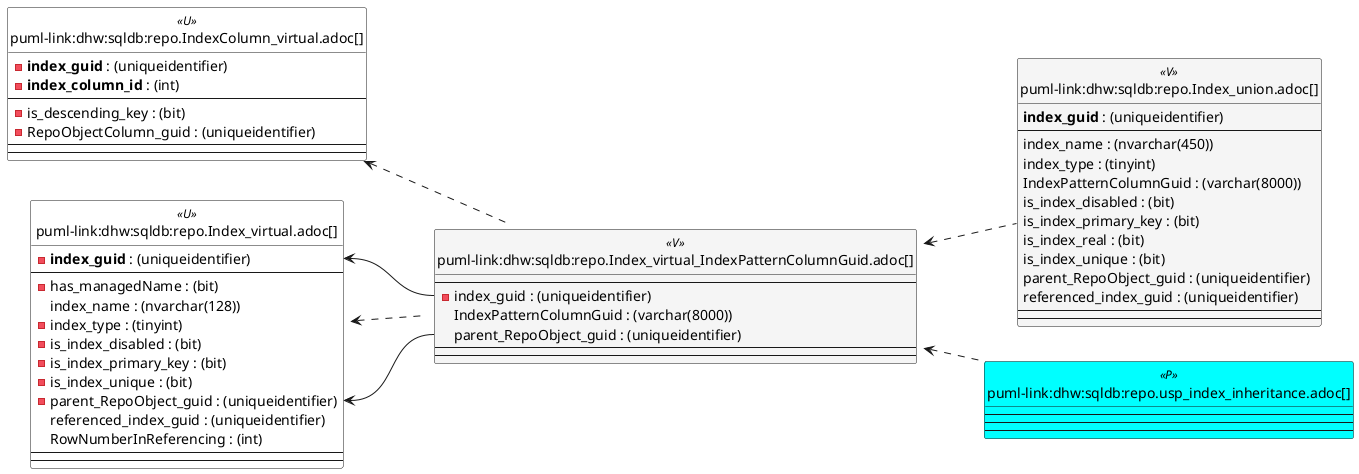 @startuml
left to right direction
'top to bottom direction
hide circle
'avoide "." issues:
set namespaceSeparator none


skinparam class {
  BackgroundColor White
  BackgroundColor<<FN>> Yellow
  BackgroundColor<<FS>> Yellow
  BackgroundColor<<FT>> LightGray
  BackgroundColor<<IF>> Yellow
  BackgroundColor<<IS>> Yellow
  BackgroundColor<<P>> Aqua
  BackgroundColor<<PC>> Aqua
  BackgroundColor<<SN>> Yellow
  BackgroundColor<<SO>> SlateBlue
  BackgroundColor<<TF>> LightGray
  BackgroundColor<<TR>> Tomato
  BackgroundColor<<U>> White
  BackgroundColor<<V>> WhiteSmoke
  BackgroundColor<<X>> Aqua
  BackgroundColor<<external>> AliceBlue
}


entity "puml-link:dhw:sqldb:repo.Index_union.adoc[]" as repo.Index_union << V >> {
  **index_guid** : (uniqueidentifier)
  --
  index_name : (nvarchar(450))
  index_type : (tinyint)
  IndexPatternColumnGuid : (varchar(8000))
  is_index_disabled : (bit)
  is_index_primary_key : (bit)
  is_index_real : (bit)
  is_index_unique : (bit)
  parent_RepoObject_guid : (uniqueidentifier)
  referenced_index_guid : (uniqueidentifier)
  --
  --
}

entity "puml-link:dhw:sqldb:repo.Index_virtual.adoc[]" as repo.Index_virtual << U >> {
  - **index_guid** : (uniqueidentifier)
  --
  - has_managedName : (bit)
  index_name : (nvarchar(128))
  - index_type : (tinyint)
  - is_index_disabled : (bit)
  - is_index_primary_key : (bit)
  - is_index_unique : (bit)
  - parent_RepoObject_guid : (uniqueidentifier)
  referenced_index_guid : (uniqueidentifier)
  RowNumberInReferencing : (int)
  --
  --
}

entity "puml-link:dhw:sqldb:repo.Index_virtual_IndexPatternColumnGuid.adoc[]" as repo.Index_virtual_IndexPatternColumnGuid << V >> {
  --
  - index_guid : (uniqueidentifier)
  IndexPatternColumnGuid : (varchar(8000))
  parent_RepoObject_guid : (uniqueidentifier)
  --
  --
}

entity "puml-link:dhw:sqldb:repo.IndexColumn_virtual.adoc[]" as repo.IndexColumn_virtual << U >> {
  - **index_guid** : (uniqueidentifier)
  - **index_column_id** : (int)
  --
  - is_descending_key : (bit)
  - RepoObjectColumn_guid : (uniqueidentifier)
  --
  --
}

entity "puml-link:dhw:sqldb:repo.usp_index_inheritance.adoc[]" as repo.usp_index_inheritance << P >> {
  --
  --
  --
}

repo.Index_virtual <.. repo.Index_virtual_IndexPatternColumnGuid
repo.Index_virtual_IndexPatternColumnGuid <.. repo.usp_index_inheritance
repo.Index_virtual_IndexPatternColumnGuid <.. repo.Index_union
repo.IndexColumn_virtual <.. repo.Index_virtual_IndexPatternColumnGuid
"repo.Index_virtual::index_guid" <-- "repo.Index_virtual_IndexPatternColumnGuid::index_guid"
"repo.Index_virtual::parent_RepoObject_guid" <-- "repo.Index_virtual_IndexPatternColumnGuid::parent_RepoObject_guid"
@enduml

